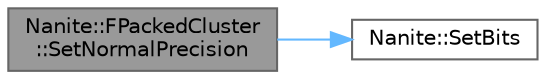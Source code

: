 digraph "Nanite::FPackedCluster::SetNormalPrecision"
{
 // INTERACTIVE_SVG=YES
 // LATEX_PDF_SIZE
  bgcolor="transparent";
  edge [fontname=Helvetica,fontsize=10,labelfontname=Helvetica,labelfontsize=10];
  node [fontname=Helvetica,fontsize=10,shape=box,height=0.2,width=0.4];
  rankdir="LR";
  Node1 [id="Node000001",label="Nanite::FPackedCluster\l::SetNormalPrecision",height=0.2,width=0.4,color="gray40", fillcolor="grey60", style="filled", fontcolor="black",tooltip=" "];
  Node1 -> Node2 [id="edge1_Node000001_Node000002",color="steelblue1",style="solid",tooltip=" "];
  Node2 [id="Node000002",label="Nanite::SetBits",height=0.2,width=0.4,color="grey40", fillcolor="white", style="filled",URL="$d0/de2/namespaceNanite.html#ae48ac5a04c223a39d8dc5df17b6d7430",tooltip=" "];
}
